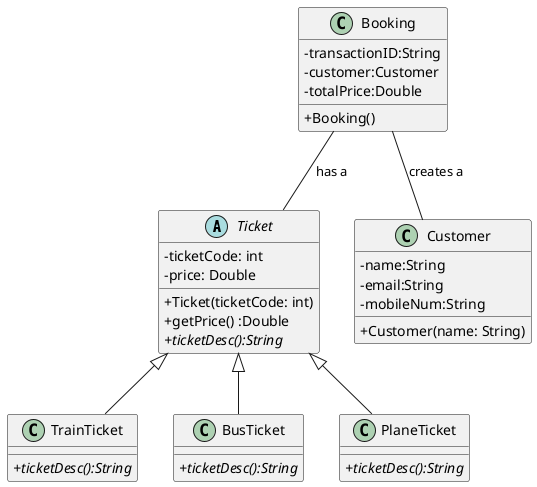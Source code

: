@startuml
skinparam classAttributeIconSize 0
abstract class Ticket{
-ticketCode: int
-price: Double

+Ticket(ticketCode: int)
+getPrice() :Double
+{abstract} ticketDesc():String

}

class TrainTicket{
+{abstract} ticketDesc():String
}

class BusTicket{
+{abstract} ticketDesc():String
}

class PlaneTicket{
+{abstract} ticketDesc():String
}

class Customer{
-name:String
-email:String
-mobileNum:String
+Customer(name: String)
}

class Booking{
-transactionID:String
-customer:Customer
-totalPrice:Double
+Booking()
}

Booking -- Ticket : has a
Booking -- Customer : creates a

Ticket <|-- BusTicket
Ticket <|-- TrainTicket
Ticket <|-- PlaneTicket






@enduml